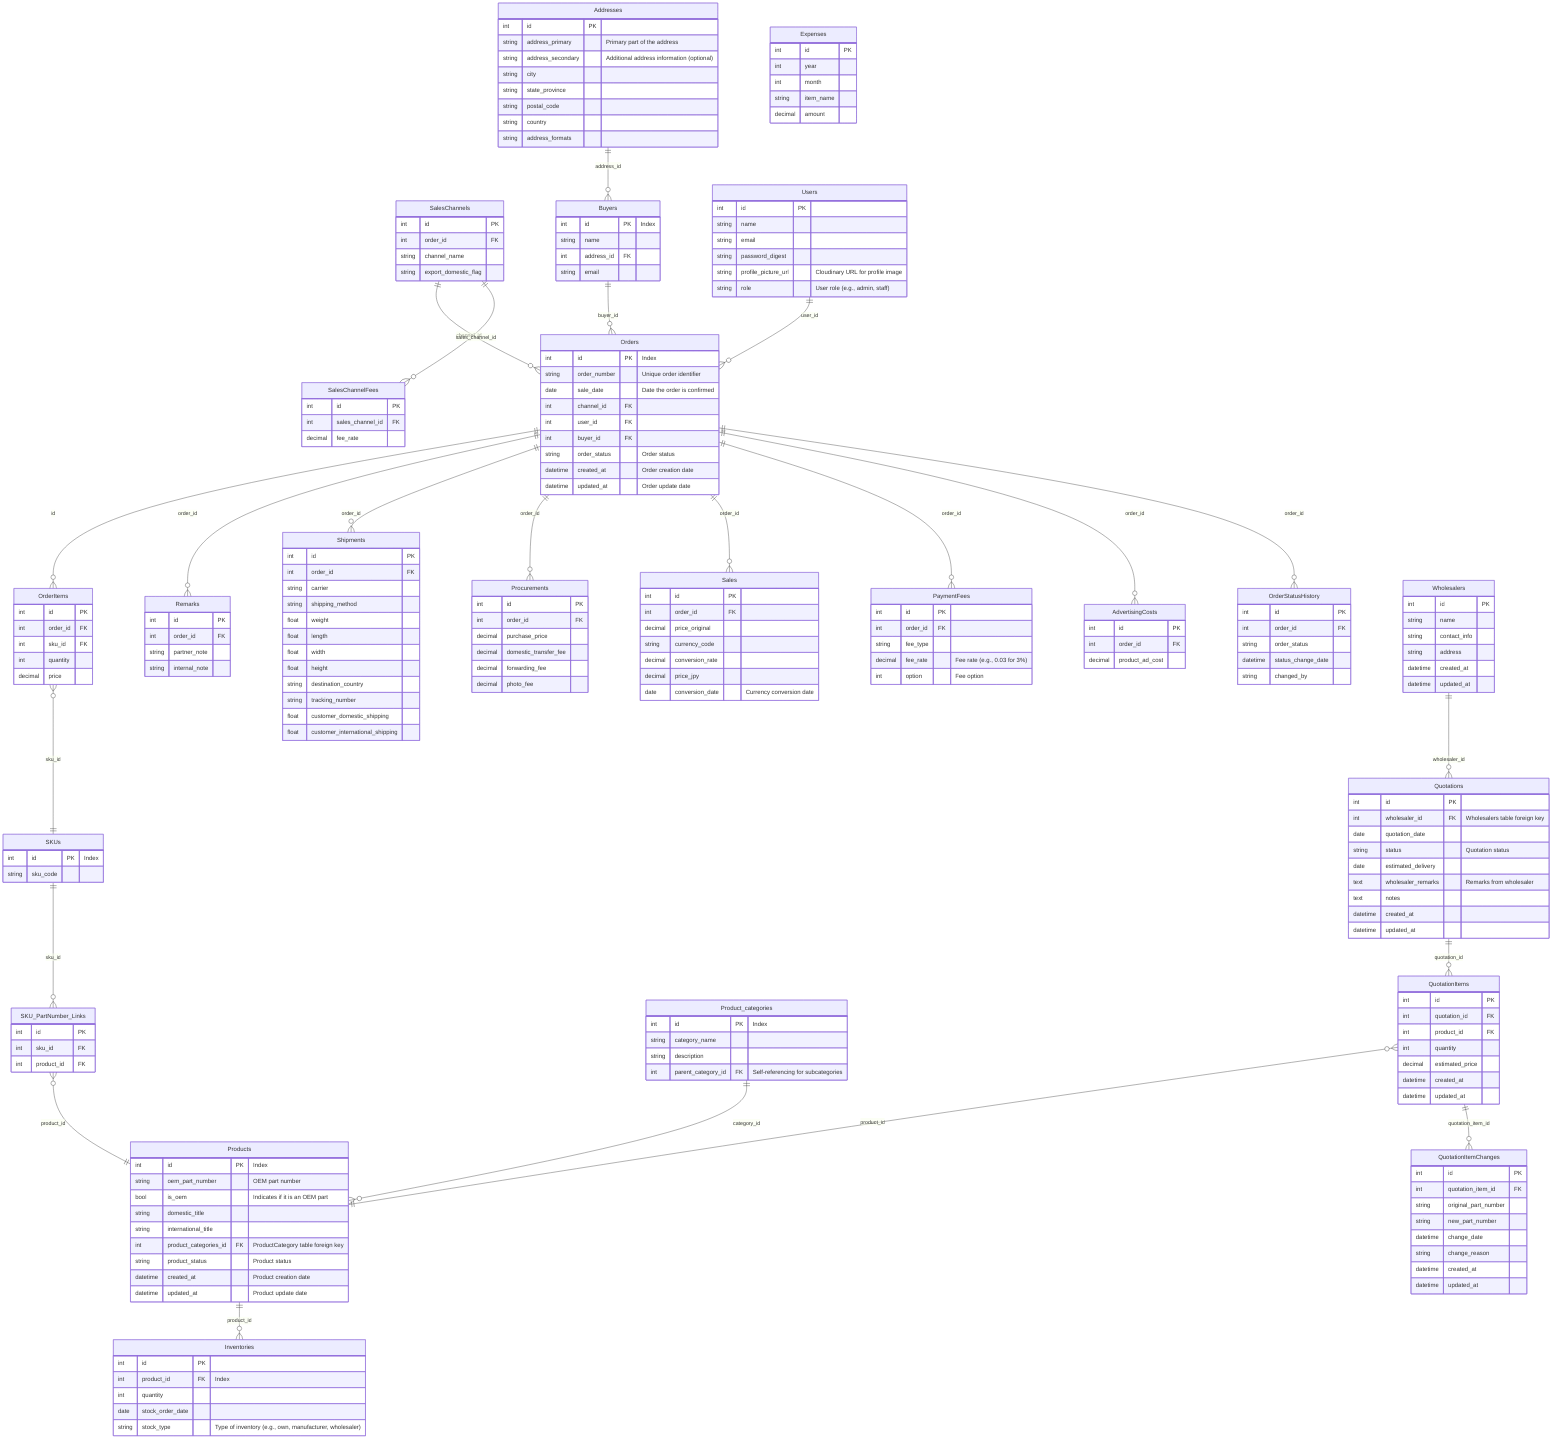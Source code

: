 erDiagram
    Orders {
        int id PK "Index"
        string order_number "Unique order identifier"
        date sale_date "Date the order is confirmed"
        int channel_id FK
        int user_id FK
        int buyer_id FK
        string order_status "Order status"
        datetime created_at "Order creation date"
        datetime updated_at "Order update date"
    }

    OrderItems {
        int id PK
        int order_id FK
        int sku_id FK
        int quantity
        decimal price
    }

    OrderStatusHistory {
        int id PK
        int order_id FK
        string order_status
        datetime status_change_date
        string changed_by
    }

    SalesChannels {
        int id PK
        int order_id FK
        string channel_name
        string export_domestic_flag
    }

    Buyers {
        int id PK "Index"
        string name
        int address_id FK
        string email
    }

    Addresses {
        int id PK
        string address_primary "Primary part of the address"
        string address_secondary "Additional address information (optional)"
        string city
        string state_province
        string postal_code
        string country
        string address_formats
    }

    SKUs {
        int id PK "Index"
        string sku_code
    }

    SKU_PartNumber_Links {
        int id PK
        int sku_id FK
        int product_id FK
    }

    Products {
        int id PK "Index"
        string oem_part_number "OEM part number"
        bool is_oem "Indicates if it is an OEM part"
        string domestic_title
        string international_title
        int product_categories_id FK "ProductCategory table foreign key"
        string product_status "Product status"
        datetime created_at "Product creation date"
        datetime updated_at "Product update date"
    }

    Inventories {
        int id PK
        int product_id FK "Index"
        int quantity
        date stock_order_date
        string stock_type "Type of inventory (e.g., own, manufacturer, wholesaler)"
    }

    Product_categories {
        int id PK "Index"
        string category_name
        string description
        int parent_category_id FK "Self-referencing for subcategories"
    }

    Shipments {
        int id PK
        int order_id FK
        string carrier
        string shipping_method
        float weight
        float length
        float width
        float height
        string destination_country
        string tracking_number
        float customer_domestic_shipping
        float customer_international_shipping
    }

    Procurements {
        int id PK
        int order_id FK
        decimal purchase_price
        decimal domestic_transfer_fee
        decimal forwarding_fee
        decimal photo_fee
    }

    Sales {
        int id PK
        int order_id FK
        decimal price_original
        string currency_code
        decimal conversion_rate
        decimal price_jpy
        date conversion_date "Currency conversion date"
    }



    SalesChannelFees {
        int id PK
        int sales_channel_id FK
        decimal fee_rate
    }

    PaymentFees {
        int id PK
        int order_id FK
        string fee_type
        decimal fee_rate "Fee rate (e.g., 0.03 for 3%)"
        int option "Fee option"
    }

    Expenses {
        int id PK
        int year
        int month
        string item_name
        decimal amount
    }

    AdvertisingCosts {
        int id PK
        int order_id FK
        decimal product_ad_cost
    }

    Users {
        int id PK
        string name
        string email
        string password_digest
        string profile_picture_url "Cloudinary URL for profile image"
        string role "User role (e.g., admin, staff)"
    }

    Remarks {
        int id PK
        int order_id FK
        string partner_note
        string internal_note
    }

    Quotations {
        int id PK
        int wholesaler_id FK "Wholesalers table foreign key"
        date quotation_date
        string status "Quotation status"
        date estimated_delivery
        text wholesaler_remarks "Remarks from wholesaler"
        text notes
        datetime created_at
        datetime updated_at
    }

    Wholesalers {
        int id PK
        string name
        string contact_info
        string address
        datetime created_at
        datetime updated_at
    }

    QuotationItems {
        int id PK
        int quotation_id FK
        int product_id FK
        int quantity
        decimal estimated_price
        datetime created_at
        datetime updated_at
    }

    QuotationItemChanges {
        int id PK
        int quotation_item_id FK
        string original_part_number
        string new_part_number
        datetime change_date
        string change_reason
        datetime created_at
        datetime updated_at
    }

    SalesChannels ||--o{ Orders : "channel_id"
    Orders ||--o{ OrderItems : "id"
    OrderItems }o--|| SKUs : "sku_id"
    Orders ||--o{ Remarks : "order_id"
    Users ||--o{ Orders : "user_id"
    Buyers ||--o{ Orders : "buyer_id"
    Addresses ||--o{ Buyers : "address_id"
    SKUs ||--o{ SKU_PartNumber_Links : "sku_id"
    SKU_PartNumber_Links }o--|| Products : "product_id"
    Products ||--o{  Inventories: "product_id"
    Orders ||--o{ Shipments : "order_id"
    Orders ||--o{ Procurements : "order_id"
    Orders ||--o{ Sales : "order_id"
    SalesChannels ||--o{ SalesChannelFees : "sales_channel_id"
    Orders ||--o{ PaymentFees : "order_id"
    Orders ||--o{ AdvertisingCosts : "order_id"
    Product_categories ||--o{ Products : "category_id"
    Wholesalers ||--o{ Quotations : "wholesaler_id"
    Quotations ||--o{ QuotationItems : "quotation_id"
    QuotationItems }o--|| Products : "product_id"
    QuotationItems ||--o{ QuotationItemChanges : "quotation_item_id"
    Orders ||--o{ OrderStatusHistory : "order_id"